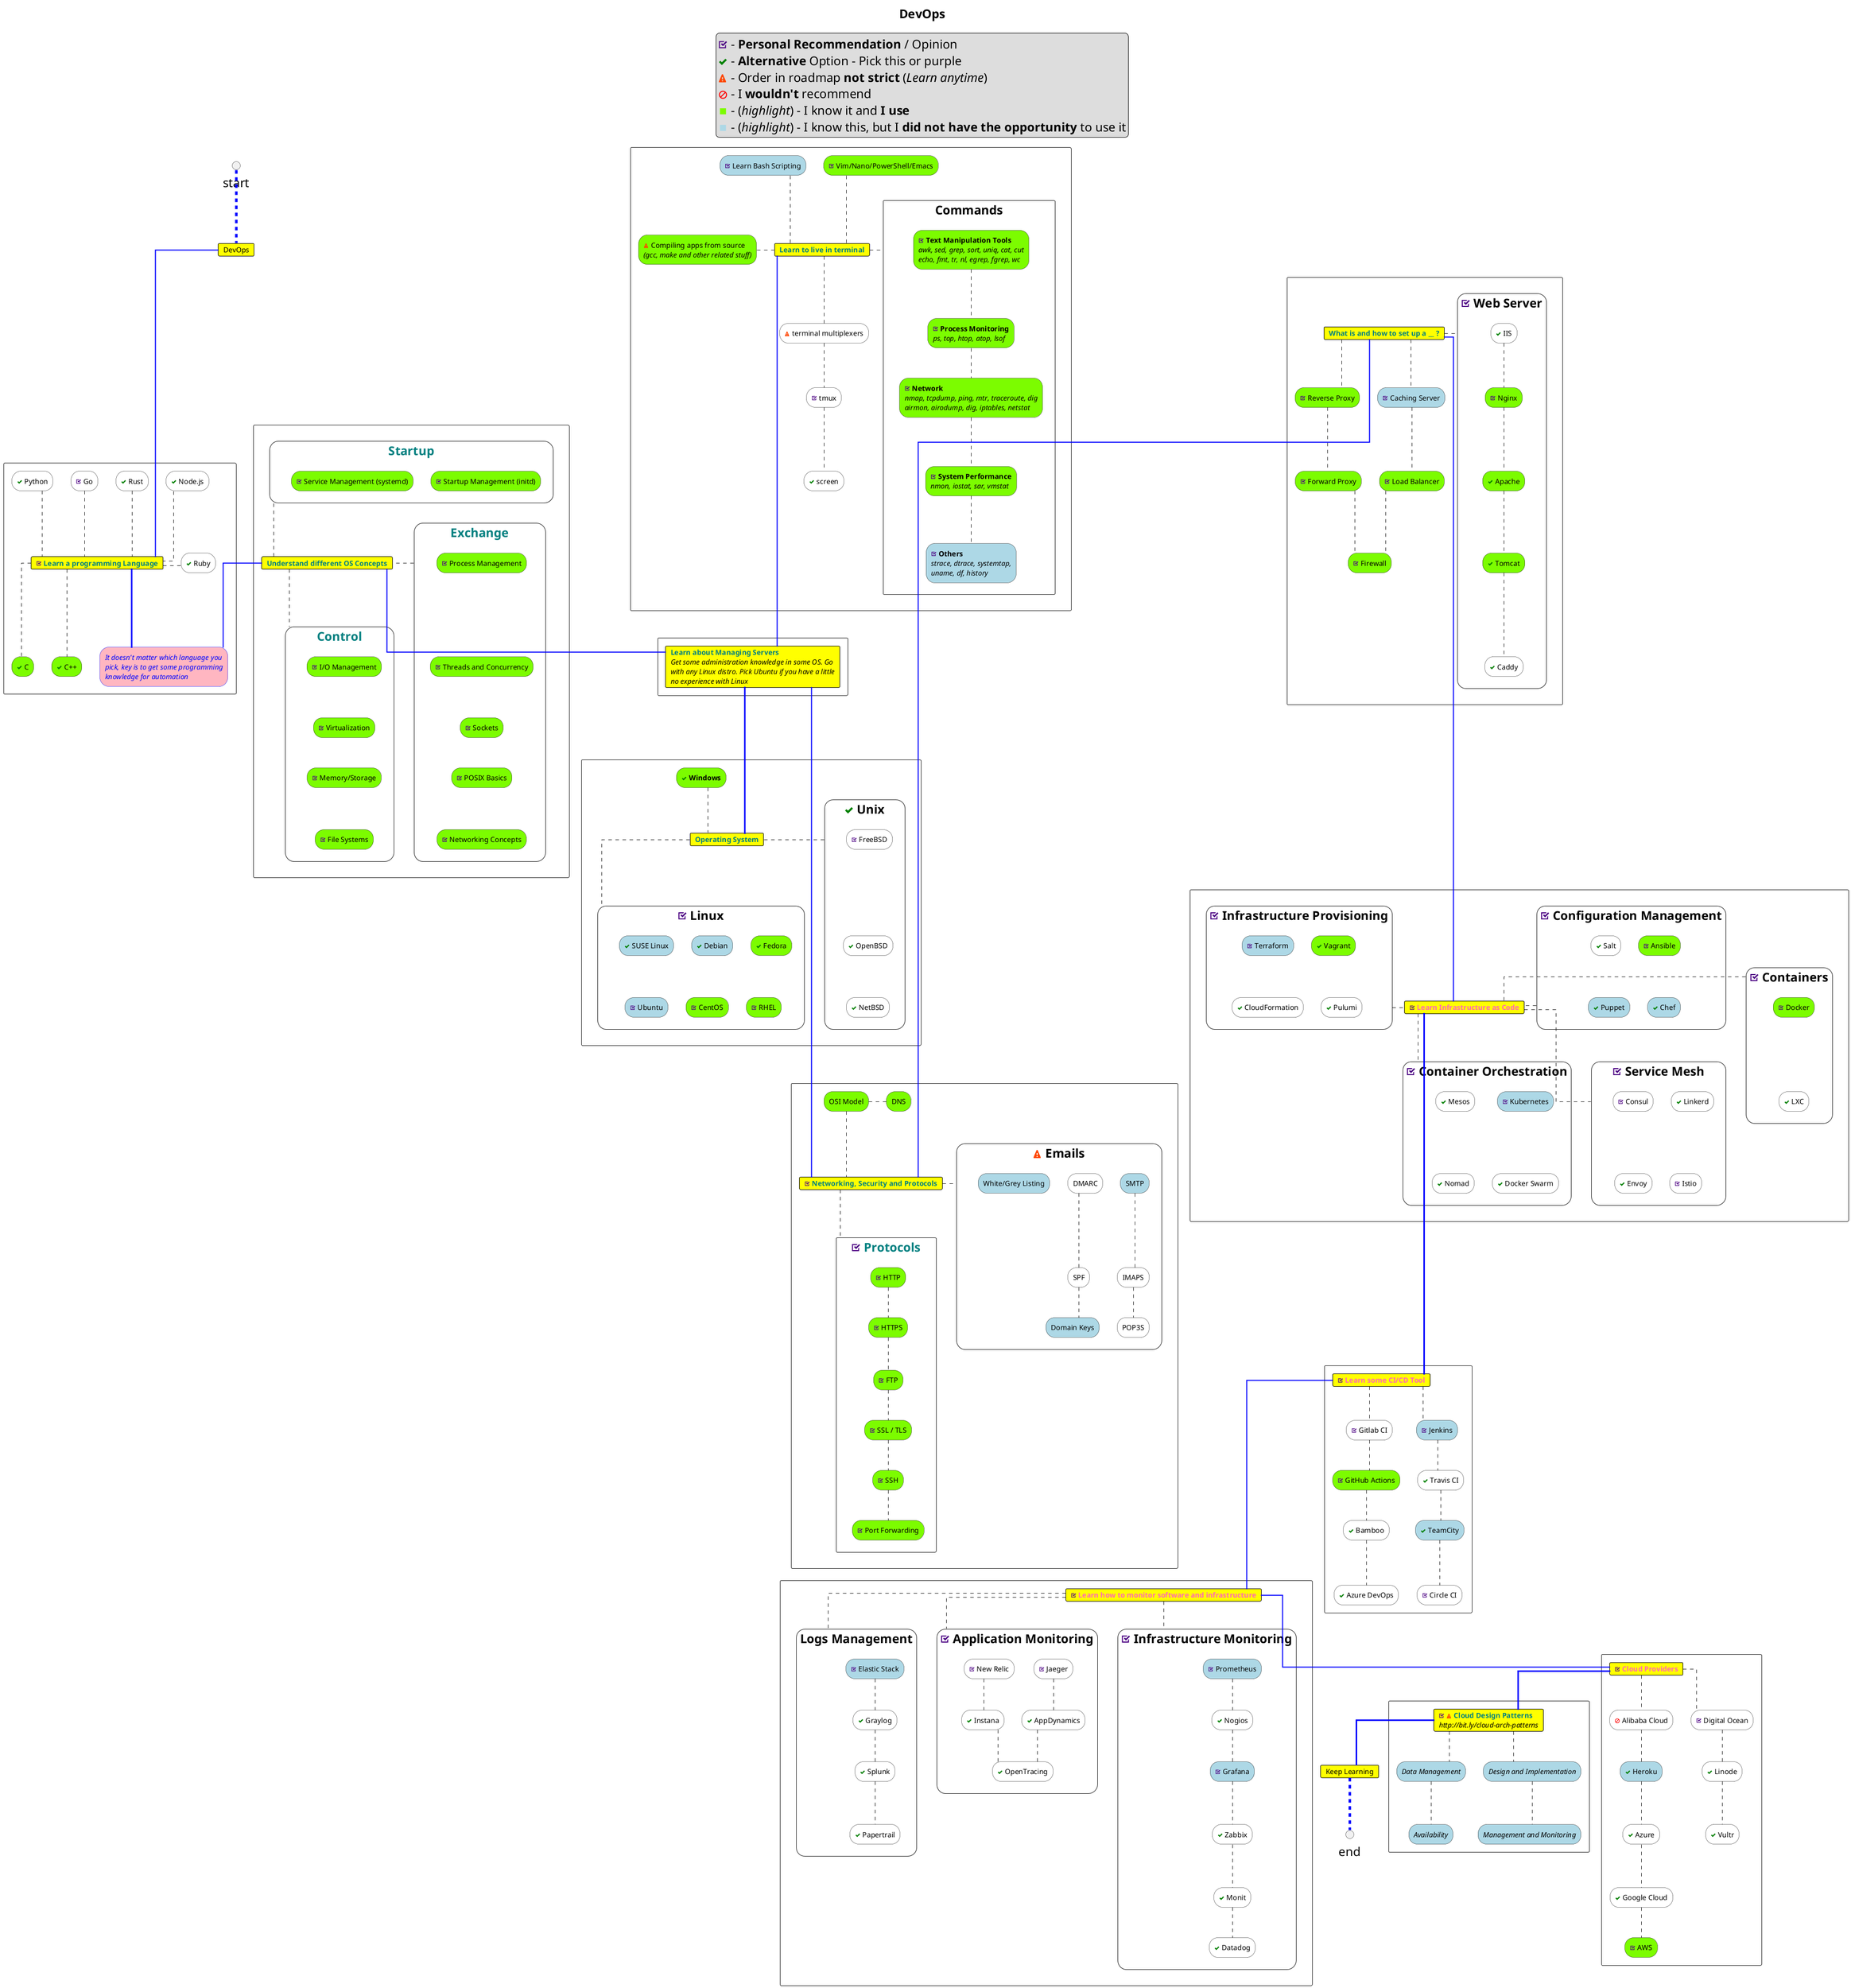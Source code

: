 @startuml hard_skills

title "DevOps"

'left to right direction
'scale 1600 width

<style>
    title {
        FontSize 24
        FontColor black
    }
    legend {
        FontSize 24
        FontColor black
    }
    card {
        BackGroundColor #Yellow
        LineThickness 1
        LineColor black
    }
    rectangle {
        BackgroundColor none
        Padding-left 10
    }
</style>

skinparam linetype polyline
skinparam linetype ortho
skinparam componentStyle rectangle
skinparam rectangle {
    roundCorner 35
}

/'salt
{+
    Password | "**** "
    [Cancel] | [ OK ]
}'/

legend top center
    <color:Indigo><&task></color> - <b>Personal Recommendation</b> / Opinion
    <color:Green><&check></color> - <b>Alternative</b> Option - Pick this or purple
    <color:OrangeRed><&warning></color> - Order in roadmap <b>not strict</b> (<i>Learn anytime</i>)
    <color:Red><&ban></color> - I <b>wouldn't</b> recommend
    <color:LawnGreen><&media-stop></color> - (<i>highlight</i>) - I know it and <b>I use</b>
    <color:LightBlue><&media-stop></color> - (<i>highlight</i>) - I know this, but I <b>did not have the opportunity</b> to use it
end legend

card "DevOps" as DO

start -[#blue;dashed;thickness=5]- DO

component {
    card "<color:Indigo><&task></color> \
<b>Learn a programming Language"                      as lrn  #text:Teal

    rectangle "<color:Green><&check></color> Python"  as lrnp
    rectangle "<color:Indigo><&task></color> Go"      as lrng
    rectangle "<color:Green><&check></color> Rust"    as lrnt
    rectangle "<color:Green><&check></color> Ruby"    as lrnr
    rectangle "<color:Green><&check></color> Node.js" as lrnn
    rectangle "<color:Green><&check></color> C"       as lrns #LawnGreen
    rectangle "<color:Green><&check></color> C++"     as lrnc #LawnGreen

    rectangle "\
<i>It doesn't matter which language you\n\
<i>pick, key is to get some programming\n\
<i>knowledge for automation"                          as lp   #LightPink;line:blue;text:blue
}
lrn .u. lrnp
lrn .u. lrng
lrn .u. lrnt

lrn .r. lrnr

lrn .u. lrnn
lrn .. lrns
lrn .. lrnc

DO ----- lrn   #blue;line.bold

lrn -[#blue;thickness=3]- lp

component {
    card "<b>Understand different OS Concepts"                                 as dif  #text:Teal

    rectangle Exchange                                                         as difl #text:Teal {
        rectangle "<color:Indigo><&task></color> Process Management"           as difp #LawnGreen
        rectangle "<color:Indigo><&task></color> Threads and Concurrency"      as difc #LawnGreen
        rectangle "<color:Indigo><&task></color> Sockets"                      as difs #LawnGreen
        rectangle "<color:Indigo><&task></color> POSIX Basics"                 as difb #LawnGreen
        rectangle "<color:Indigo><&task></color> Networking Concepts"          as difn #LawnGreen
    }
    rectangle Startup                                                          as dift #text:Teal {
        rectangle "<color:Indigo><&task></color> Startup Management (initd)"   as difi #LawnGreen
        rectangle "<color:Indigo><&task></color> Service Management (systemd)" as difd #LawnGreen
    }
    rectangle Control                                                          as difr #text:Teal {
        rectangle "<color:Indigo><&task></color> I/O Management"               as difo #LawnGreen
        rectangle "<color:Indigo><&task></color> Virtualization"               as difv #LawnGreen
        rectangle "<color:Indigo><&task></color> Memory/Storage"               as difm #LawnGreen
        rectangle "<color:Indigo><&task></color> File Systems"                 as diff #LawnGreen
    }
}
difp .[hidden]. difc
difc .[hidden]. difs
difs .[hidden]. difb
difb .[hidden]. difn

difo .[hidden]. difv
difv .[hidden]. difm
difm .[hidden]. diff

dif .l. difl
dif .u. dift
dif ..  difr

dif -[#blue;thickness=3]- lp    #blue;line.bold

component {
    card "\
<b><color:Teal>Learn about Managing Servers\n\
<i>Get some administration knowledge in some OS. Go\n\
<i>with any Linux distro. Pick Ubuntu if you have a little\n\
<i>no experience with Linux"                                  as ms
}

dif -[#blue;thickness=3]- ms    #blue;line.bold

component {
    card "<b>Operating System"                               as os      #text:Teal

    rectangle "<color:Indigo><&task></color> Linux"          as osl {
        rectangle "<color:Green><&check></color> SUSE Linux" as oslfds  #LightBlue
        rectangle "<color:Green><&check></color> Debian"     as oslfd   #LightBlue
        rectangle "<color:Green><&check></color> Fedora"     as oslf    #LawnGreen
        rectangle "<color:Indigo><&task></color> Ubuntu"     as oslfu   #LightBlue
        rectangle "<color:Indigo><&task></color> CentOS"     as oslfuc  #LawnGreen
        rectangle "<color:Indigo><&task></color> RHEL"       as oslfucr #LawnGreen
    }
    rectangle "<color:Green><&check></color> Unix"           as osu {
        rectangle "<color:Indigo><&task></color> FreeBSD"    as osuf
        rectangle "<color:Green><&check></color> OpenBSD"    as osufo
        rectangle "<color:Green><&check></color> NetBSD"     as osufon
    }
    rectangle "<color:Green><&check></color> <b>Windows"     as osw     #LawnGreen
}
osuf  .[hidden]. osufo
osufo .[hidden]. osufon

os .. osl
os .r. osu
os .u. osw

ms -[#blue;thickness=3]--- os

component {
    card "<b>Learn to live in terminal"              as cmd   #text:Teal

    rectangle "<color:OrangeRed><&warning></color> \
terminal multiplexers"                               as cmdm
        rectangle "<color:Indigo><&task></color> \
tmux"                                                as cmdmt
        rectangle "<color:Green><&check></color> \
screen"                                              as cmdmts
    rectangle "<color:Indigo><&task></color> \
Learn Bash Scripting"                                as cmds   #LightBlue
    rectangle "<color:Indigo><&task></color> \
Vim/Nano/PowerShell/Emacs"                           as cmdt   #LawnGreen
    rectangle "<color:OrangeRed><&warning></color> \
Compiling apps from source\n\
<i>(gcc, make and other related stuff)"              as cmdb   #LawnGreen

    component "Commands"                             as cmdc {
        rectangle "<color:Indigo><&task></color> \
<b>Text Manipulation Tools\n\
<i>awk, sed, grep, sort, uniq, cat, cut\n\
<i>echo, fmt, tr, nl, egrep, fgrep, wc"              as cmdct  #LawnGreen
        rectangle "<color:Indigo><&task></color> \
<b>Process Monitoring\n\
<i>ps, top, htop, atop, lsof"                        as cmdcm  #LawnGreen
        rectangle "<color:Indigo><&task></color> \
<b>Network\n\
<i>nmap, tcpdump, ping, mtr, traceroute, dig\n\
<i>airmon, airodump, dig, iptables, netstat"         as cmdcn  #LawnGreen
        rectangle "<color:Indigo><&task></color> \
<b>System Performance\n\
<i>nmon, iostat, sar, vmstat"                        as cmdcp  #LawnGreen
        rectangle "<color:Indigo><&task></color> \
<b>Others\n\
<i>strace, dtrace, systemtap,\n\
<i>uname, df, history"                               as cmdco  #LightBlue
    }
}
cmdm  .. cmdmt
cmdmt .. cmdmts

cmdct .. cmdcm
cmdcm .. cmdcn
cmdcn .. cmdcp
cmdcp .. cmdco

cmd .. cmdm
cmd .u. cmds
cmd .u. cmdt
cmd .l. cmdb
cmd .r. cmdc

ms -u----- cmd    #blue;line.bold

component {
    card "<color:Indigo><&task></color> \
<b>Networking, Security and Protocols"                            as net        #text:Teal

    rectangle "OSI Model"                                         as neto       #LawnGreen
        rectangle "DNS"                                           as netod      #LawnGreen
    rectangle "<color:OrangeRed><&warning></color> Emails"        as nete {
        rectangle "SMTP"                                          as netes      #LightBlue
        rectangle "IMAPS"                                         as netesi
        rectangle "POP3S"                                         as netesip
        rectangle "DMARC"                                         as neted
        rectangle "SPF"                                           as neteds
        rectangle "Domain Keys"                                   as netedsd    #LightBlue
        rectangle "White/Grey Listing"                            as netel      #LightBlue
    }
    component "<color:Indigo><&task></color> Protocols"           as netp       #text:Teal {
        rectangle "<color:Indigo><&task></color> HTTP"            as netph      #LawnGreen
        rectangle "<color:Indigo><&task></color> HTTPS"           as netphs     #LawnGreen
        rectangle "<color:Indigo><&task></color> FTP"             as netphsf    #LawnGreen
        rectangle "<color:Indigo><&task></color> SSL / TLS"       as netphsfl   #LawnGreen
        rectangle "<color:Indigo><&task></color> SSH"             as netphsflh  #LawnGreen
        rectangle "<color:Indigo><&task></color> Port Forwarding" as netphsflhp #LawnGreen
    }
}
neto .r. netod

netes  .. netesi
netesi .. netesip
neted  .. neteds
neteds .. netedsd

netph .. netphs
netphs .. netphsf
netphsf .. netphsfl
netphsfl .. netphsflh
netphsflh .. netphsflhp

net .u. neto
net .r. nete
net .. netp

ms -------- net    #blue;line.bold

component {
    card "<b>What is and how to set up a __ ?" as wis     #text:Teal

    rectangle "<color:Indigo><&task></color> Reverse Proxy"     as wisr    #LawnGreen
        rectangle "<color:Indigo><&task></color> Forward Proxy" as wisrf   #LawnGreen
    rectangle "<color:Indigo><&task></color> Caching Server"    as wisc    #LightBlue
        rectangle "<color:Indigo><&task></color> Load Balancer" as wiscl   #LawnGreen
    rectangle "<color:Indigo><&task></color> Firewall"          as wisflf  #LawnGreen
    rectangle "<color:Indigo><&task></color> Web Server"        as wisw {
        rectangle "<color:Green><&check></color> IIS"           as wiswi
        rectangle "<color:Indigo><&task></color> Nginx"         as wiswn   #LawnGreen
        rectangle "<color:Green><&check></color> Apache"        as wiswa   #LawnGreen
        rectangle "<color:Green><&check></color> Tomcat"        as wiswt   #LawnGreen
        rectangle "<color:Green><&check></color> Caddy"         as wiswc
    }
}
wisr  .. wisrf
wisrf .. wisflf

wisc  .. wiscl
wiscl .. wisflf

wiswi .. wiswn
wiswn .. wiswa
wiswa .. wiswt
wiswt .. wiswc

wis .r. wisw
wis .. wisr
wis .. wisc

net -----u------- wis   #blue;line.bold

component {
    card "<color:Indigo><&task></color> <b>Learn Infrastructure as Code"  as iac      #text:HotPink

    rectangle "<color:Indigo><&task></color> Containers"                  as iacc  {
        rectangle "<color:Indigo><&task></color> Docker"                  as iaccd    #LawnGreen
        rectangle "<color:Green><&check></color> LXC"                     as iaccdl
    }
    rectangle "<color:Indigo><&task></color> Configuration Management"    as iacm {
        rectangle "<color:Indigo><&task></color> Ansible"                 as iacma    #LawnGreen
        rectangle "<color:Green><&check></color> Chef"                    as iacmac   #LightBlue
        rectangle "<color:Green><&check></color> Salt"                    as iacms
        rectangle "<color:Green><&check></color> Puppet"                  as iacmsp   #LightBlue
    }
    rectangle "<color:Indigo><&task></color> Container Orchestration"     as iaco {
        rectangle "<color:Indigo><&task></color> Kubernetes"              as iacok    #LightBlue
        rectangle "<color:Green><&check></color> Docker Swarm"            as iacokd
        rectangle "<color:Green><&check></color> Mesos"                   as iacom
        rectangle "<color:Green><&check></color> Nomad"                   as iacomn
    }
    rectangle "<color:Indigo><&task></color> Infrastructure Provisioning" as iacp {
        rectangle "<color:Indigo><&task></color> Terraform"               as iacpt    #LightBlue
        rectangle "<color:Green><&check></color> Vagrant"                 as iacptv   #LawnGreen
        rectangle "<color:Green><&check></color> CloudFormation"          as iacptvc
        rectangle "<color:Green><&check></color> Pulumi"                  as iacptvcp
    }
    rectangle "<color:Indigo><&task></color> Service Mesh"                as iacs {
        rectangle "<color:Indigo><&task></color> Consul"                  as iacsc
        rectangle "<color:Green><&check></color> Linkerd"                 as iacscl
        rectangle "<color:Green><&check></color> Envoy"                   as iacscle
        rectangle "<color:Indigo><&task></color> Istio"                   as iacsclei
    }
}
iaccd .[hidden]. iaccdl

iacma .[hidden]. iacmac
iacms .[hidden]. iacmsp

iacok .[hidden]. iacokd
iacom .[hidden]. iacomn

iac .l. iacc
iac .u. iacm
iac .. iaco
iac .u. iacp
iac .. iacs

wis -[#blue;thickness=3]--------- iac   #blue;line.bold

component {
    card "<color:Indigo><&task></color> <b>Learn some CI/CD Tool" as cid     #text:HotPink

    rectangle "<color:Indigo><&task></color> Gitlab CI"           as cidg
        rectangle "<color:Indigo><&task></color> GitHub Actions"  as cidga   #LawnGreen
        rectangle "<color:Green><&check></color> Bamboo"          as cidgab
        rectangle "<color:Green><&check></color> Azure DevOps"    as cidgaba
    rectangle "<color:Indigo><&task></color> Jenkins"             as cidj    #LightBlue
        rectangle "<color:Green><&check></color> Travis CI"       as cidjt
        rectangle "<color:Green><&check></color> TeamCity"        as cidjtt  #LightBlue
        rectangle "<color:Indigo><&task></color> Circle CI"       as cidjttc
}
cidg   .. cidga
cidga  .. cidgab
cidgab .. cidgaba

cidj   .. cidjt
cidjt  .. cidjtt
cidjtt .. cidjttc

cid .. cidg
cid .. cidj

iac -[#blue;thickness=3]----- cid

component {
    card "<color:Indigo><&task></color> \
<b>Learn how to monitor software and infrastructure"                    as mon    #text:HotPink

    rectangle "Logs Management"                                         as monl {
        rectangle "<color:Indigo><&task></color> Elastic Stack"         as monle  #LightBlue
        rectangle "<color:Green><&check></color> Graylog"               as monlg
        rectangle "<color:Green><&check></color> Splunk"                as monls
        rectangle "<color:Green><&check></color> Papertrail"            as monlp
    }
    rectangle "<color:Indigo><&task></color> Application Monitoring"    as mona {
        rectangle "<color:Indigo><&task></color> Jaeger"                as monaj
        rectangle "<color:Green><&check></color> AppDynamics"           as monaja
        rectangle "<color:Indigo><&task></color> New Relic"             as monar
        rectangle "<color:Green><&check></color> Instana"               as monari
        rectangle "<color:Green><&check></color> OpenTracing"           as monaai
    }
    rectangle "<color:Indigo><&task></color> Infrastructure Monitoring" as moni {
        rectangle "<color:Indigo><&task></color> Prometheus"            as monip  #LightBlue
        rectangle "<color:Green><&check></color> Nogios"                as monin
        rectangle "<color:Indigo><&task></color> Grafana"               as monig  #LightBlue
        rectangle "<color:Green><&check></color> Zabbix"                as moniz
        rectangle "<color:Green><&check></color> Monit"                 as monim
        rectangle "<color:Green><&check></color> Datadog"               as monid
    }
}
monle .. monlg
monlg .. monls
monls .. monlp

monaj .. monaja

monar .. monari

monaja .. monaai
monari .. monaai

monip .. monin
monin .. monig
monig .. moniz
moniz .. monim
monim .. monid

mon .. monl
mon .. mona
mon .. moni

cid -[#blue;thickness=3]---- mon   #blue;line.bold

component {
    card "<color:Indigo><&task></color> <b>Cloud Providers"    as cld      #text:HotPink

    rectangle "<color:Red><&ban></color> Alibaba Cloud"        as clda
        rectangle "<color:Green><&check></color> Heroku"       as cldah    #LightBlue
        rectangle "<color:Green><&check></color> Azure"        as cldaha
        rectangle "<color:Green><&check></color> Google Cloud" as cldahag
        rectangle "<color:Indigo><&task></color> AWS"          as cldahaga #LawnGreen
    rectangle "<color:Indigo><&task></color> Digital Ocean"    as cldd
        rectangle "<color:Green><&check></color> Linode"       as clddl
        rectangle "<color:Green><&check></color> Vultr"        as clddlv
}
clda    .. cldah
cldah   .. cldaha
cldaha  .. cldahag
cldahag .. cldahaga

cldd  .. clddl
clddl .. clddlv

cld .. clda
cld .. cldd

mon -[#blue;thickness=3]- cld   #blue;line.bold

component {
    card "<color:Indigo><&task></color> \
<color:OrangeRed><&warning></color> \
<b><color:Teal>Cloud Design Patterns\n\
<i>http://bit.ly/cloud-arch-patterns"                           as cdp

    rectangle "<i>Availability"                                 as cdpa #LightBlue
    rectangle "<i>Data Management"                              as cdpd #LightBlue
    rectangle "<i>Design and Implementation"                    as cdpi #LightBlue
    rectangle "<i>Management and Monitoring"                    as cdpm #LightBlue
}
cdp  .. cdpd
cdpd .. cdpa
cdp  ..  cdpi
cdpi ..  cdpm

cld -[#blue;thickness=3]- cdp

card "Keep Learning" as KL

cdp -[#blue;thickness=3]- KL
KL  -[#blue;dashed;thickness=5]- end

@enduml